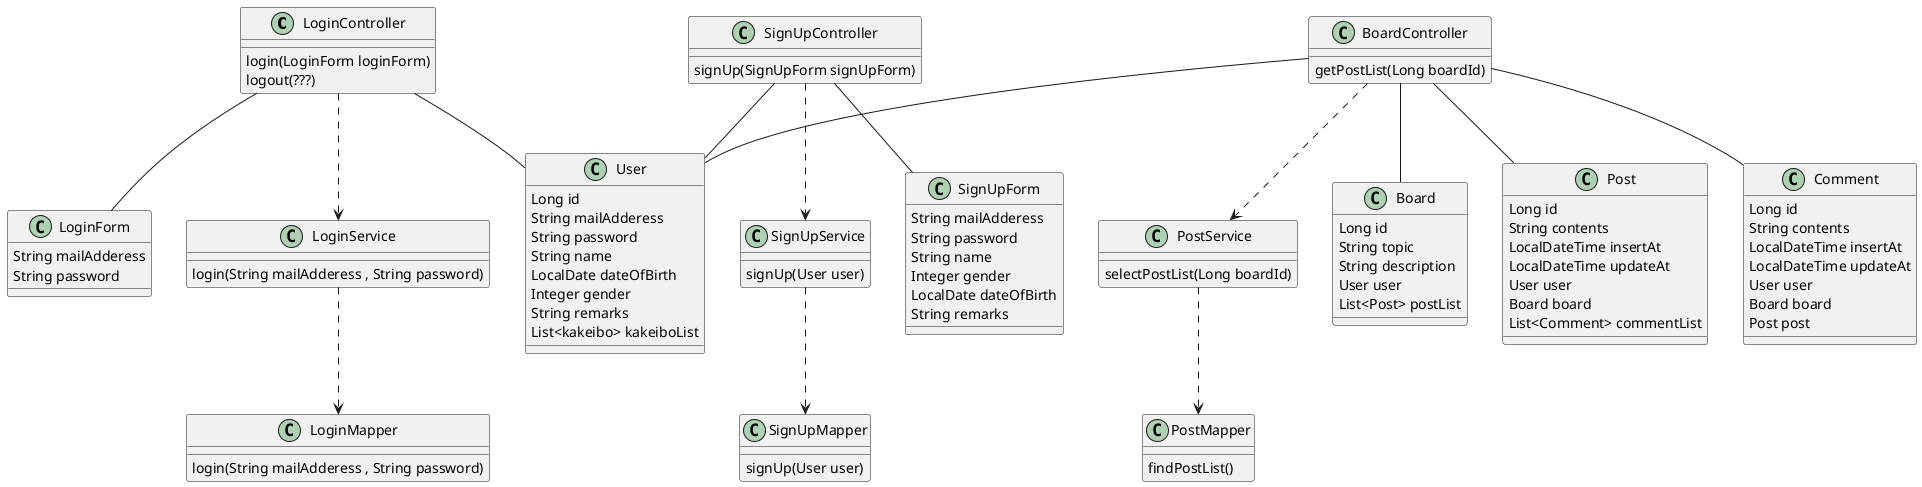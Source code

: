 @startuml
top to bottom direction
class LoginController {
    login(LoginForm loginForm)
    logout(???)
}
class LoginService{
    
    login(String mailAdderess , String password)
    
}
class LoginMapper{
    
    login(String mailAdderess , String password)
    
}
class SignUpController{
    signUp(SignUpForm signUpForm)
    
}
class SignUpService{
    signUp(User user)
}
class SignUpMapper{
    signUp(User user)
}
class SignUpForm{
    String mailAdderess
    String password
    String name
    Integer gender
    LocalDate dateOfBirth
    String remarks
}

class User{
    Long id
    String mailAdderess
    String password
    String name
    LocalDate dateOfBirth
    Integer gender
    String remarks
    List<kakeibo> kakeiboList
}
class LoginForm{
    String mailAdderess
    String password
}

class Board{
    Long id
    String topic
    String description
    User user
    List<Post> postList
}

class Post{
    Long id
    String contents
    LocalDateTime insertAt
    LocalDateTime updateAt
    User user
    Board board
    List<Comment> commentList
}

class Comment{
    Long id
    String contents
    LocalDateTime insertAt
    LocalDateTime updateAt
    User user
    Board board
    Post post


}

class BoardController{
    getPostList(Long boardId)
}

class PostService{
    selectPostList(Long boardId)
}

class PostMapper{
    findPostList()
}

LoginController  ..>  LoginService 
LoginService  ..>  LoginMapper 
LoginController -- LoginForm
LoginController -- User
SignUpController  ..>  SignUpService 
SignUpService  ..>  SignUpMapper 
SignUpController -- SignUpForm
SignUpController -- User
BoardController ..> PostService
PostService ..> PostMapper
BoardController -- User
BoardController -- Board
BoardController -- Post
BoardController -- Comment
@enduml